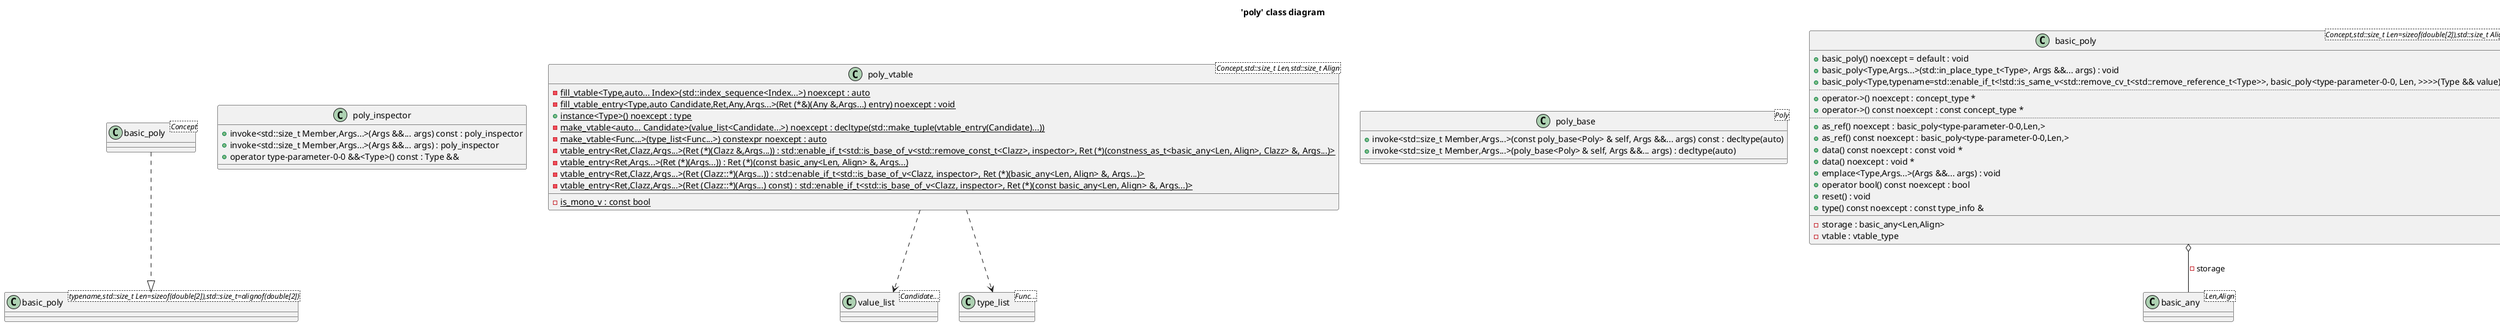 @startuml
title 'poly' class diagram
class "basic_poly<Concept>" as C_0017501201129880878205
class C_0017501201129880878205 [[https://github.com/skypjack/entt/blob/4a2d1a8541228a90e02a873dba6a980506c42c03/src/entt/poly/fwd.hpp#L17{basic_poly}]] {
__
}
class "poly_inspector" as C_0003687135513869351241
class C_0003687135513869351241 [[https://github.com/skypjack/entt/blob/4a2d1a8541228a90e02a873dba6a980506c42c03/src/entt/poly/poly.hpp#L17{poly_inspector}]] {
+invoke<std::size_t Member,Args...>(Args &&... args) const : poly_inspector
+invoke<std::size_t Member,Args...>(Args &&... args) : poly_inspector
+operator type-parameter-0-0 &&<Type>() const : Type &&
__
}
class "value_list<Candidate...>" as C_0000212399863066908165
class C_0000212399863066908165 [[https://github.com/skypjack/entt/blob/4a2d1a8541228a90e02a873dba6a980506c42c03/src/entt/poly/poly.hpp#L67{value_list}]] {
__
}
class "type_list<Func...>" as C_0012016157750554058343
class C_0012016157750554058343 [[https://github.com/skypjack/entt/blob/4a2d1a8541228a90e02a873dba6a980506c42c03/src/entt/poly/poly.hpp#L71{type_list}]] {
__
}
class "poly_vtable<Concept,std::size_t Len,std::size_t Align>" as C_0004749599840194619350
class C_0004749599840194619350 [[https://github.com/skypjack/entt/blob/4a2d1a8541228a90e02a873dba6a980506c42c03/src/entt/poly/poly.hpp#L47{poly_vtable}]] {
{static} -fill_vtable<Type,auto... Index>(std::index_sequence<Index...>) noexcept : auto
{static} -fill_vtable_entry<Type,auto Candidate,Ret,Any,Args...>(Ret (*&)(Any &,Args...) entry) noexcept : void
{static} +instance<Type>() noexcept : type
{static} -make_vtable<auto... Candidate>(value_list<Candidate...>) noexcept : decltype(std::make_tuple(vtable_entry(Candidate)...))
{static} -make_vtable<Func...>(type_list<Func...>) constexpr noexcept : auto
{static} -vtable_entry<Ret,Clazz,Args...>(Ret (*)(Clazz &,Args...)) : std::enable_if_t<std::is_base_of_v<std::remove_const_t<Clazz>, inspector>, Ret (*)(constness_as_t<basic_any<Len, Align>, Clazz> &, Args...)>
{static} -vtable_entry<Ret,Args...>(Ret (*)(Args...)) : Ret (*)(const basic_any<Len, Align> &, Args...)
{static} -vtable_entry<Ret,Clazz,Args...>(Ret (Clazz::*)(Args...)) : std::enable_if_t<std::is_base_of_v<Clazz, inspector>, Ret (*)(basic_any<Len, Align> &, Args...)>
{static} -vtable_entry<Ret,Clazz,Args...>(Ret (Clazz::*)(Args...) const) : std::enable_if_t<std::is_base_of_v<Clazz, inspector>, Ret (*)(const basic_any<Len, Align> &, Args...)>
__
{static} -is_mono_v : const bool [[[https://github.com/skypjack/entt/blob/4a2d1a8541228a90e02a873dba6a980506c42c03/src/entt/poly/poly.hpp#L100{is_mono_v}]]]
}
class "poly_base<Poly>" as C_0014071038703701003895
class C_0014071038703701003895 [[https://github.com/skypjack/entt/blob/4a2d1a8541228a90e02a873dba6a980506c42c03/src/entt/poly/poly.hpp#L129{poly_base}]] {
+invoke<std::size_t Member,Args...>(const poly_base<Poly> & self, Args &&... args) const : decltype(auto)
+invoke<std::size_t Member,Args...>(poly_base<Poly> & self, Args &&... args) : decltype(auto)
__
}
class "basic_any<Len,Align>" as C_0001101813056811770428
class C_0001101813056811770428 [[https://github.com/skypjack/entt/blob/4a2d1a8541228a90e02a873dba6a980506c42c03/src/entt/poly/poly.hpp#L305{basic_any}]] {
__
}
class "basic_poly<Concept,std::size_t Len=sizeof(double[2]),std::size_t Align=alignof(double[2])>" as C_0016308479569936640596
class C_0016308479569936640596 [[https://github.com/skypjack/entt/blob/4a2d1a8541228a90e02a873dba6a980506c42c03/src/entt/poly/poly.hpp#L193{basic_poly}]] {
+basic_poly() noexcept = default : void [[[https://github.com/skypjack/entt/blob/4a2d1a8541228a90e02a873dba6a980506c42c03/src/entt/poly/poly.hpp#L203{basic_poly}]]]
+basic_poly<Type,Args...>(std::in_place_type_t<Type>, Args &&... args) : void
+basic_poly<Type,typename=std::enable_if_t<!std::is_same_v<std::remove_cv_t<std::remove_reference_t<Type>>, basic_poly<type-parameter-0-0, Len, >>>>(Type && value) noexcept : void
..
+operator->() noexcept : concept_type * [[[https://github.com/skypjack/entt/blob/4a2d1a8541228a90e02a873dba6a980506c42c03/src/entt/poly/poly.hpp#L276{operator->}]]]
+operator->() const noexcept : const concept_type * [[[https://github.com/skypjack/entt/blob/4a2d1a8541228a90e02a873dba6a980506c42c03/src/entt/poly/poly.hpp#L281{operator->}]]]
..
+as_ref() noexcept : basic_poly<type-parameter-0-0,Len,> [[[https://github.com/skypjack/entt/blob/4a2d1a8541228a90e02a873dba6a980506c42c03/src/entt/poly/poly.hpp#L289{as_ref}]]]
+as_ref() const noexcept : basic_poly<type-parameter-0-0,Len,> [[[https://github.com/skypjack/entt/blob/4a2d1a8541228a90e02a873dba6a980506c42c03/src/entt/poly/poly.hpp#L297{as_ref}]]]
+data() const noexcept : const void * [[[https://github.com/skypjack/entt/blob/4a2d1a8541228a90e02a873dba6a980506c42c03/src/entt/poly/poly.hpp#L237{data}]]]
+data() noexcept : void * [[[https://github.com/skypjack/entt/blob/4a2d1a8541228a90e02a873dba6a980506c42c03/src/entt/poly/poly.hpp#L242{data}]]]
+emplace<Type,Args...>(Args &&... args) : void
+operator bool() const noexcept : bool [[[https://github.com/skypjack/entt/blob/4a2d1a8541228a90e02a873dba6a980506c42c03/src/entt/poly/poly.hpp#L268{operator bool}]]]
+reset() : void [[[https://github.com/skypjack/entt/blob/4a2d1a8541228a90e02a873dba6a980506c42c03/src/entt/poly/poly.hpp#L259{reset}]]]
+type() const noexcept : const type_info & [[[https://github.com/skypjack/entt/blob/4a2d1a8541228a90e02a873dba6a980506c42c03/src/entt/poly/poly.hpp#L229{type}]]]
__
-storage : basic_any<Len,Align> [[[https://github.com/skypjack/entt/blob/4a2d1a8541228a90e02a873dba6a980506c42c03/src/entt/poly/poly.hpp#L305{storage}]]]
-vtable : vtable_type [[[https://github.com/skypjack/entt/blob/4a2d1a8541228a90e02a873dba6a980506c42c03/src/entt/poly/poly.hpp#L306{vtable}]]]
}
class "basic_poly<typename,std::size_t Len=sizeof(double[2]),std::size_t=alignof(double[2])>" as C_0002433144032423111964
class C_0002433144032423111964 [[https://github.com/skypjack/entt/blob/4a2d1a8541228a90e02a873dba6a980506c42c03/src/entt/poly/fwd.hpp#L10{basic_poly}]] {
__
}
C_0017501201129880878205 ..|> C_0002433144032423111964
C_0004749599840194619350 ..> C_0000212399863066908165 [[https://github.com/skypjack/entt/blob/4a2d1a8541228a90e02a873dba6a980506c42c03/src/entt/poly/poly.hpp#L67{}]]
C_0004749599840194619350 ..> C_0012016157750554058343 [[https://github.com/skypjack/entt/blob/4a2d1a8541228a90e02a873dba6a980506c42c03/src/entt/poly/poly.hpp#L71{}]]
C_0016308479569936640596 o-- C_0001101813056811770428 [[https://github.com/skypjack/entt/blob/4a2d1a8541228a90e02a873dba6a980506c42c03/src/entt/poly/poly.hpp#L305{storage}]] : -storage

'Generated with clang-uml, version 0.6.1
'LLVM version Ubuntu clang version 19.1.1 (1ubuntu1)
@enduml
